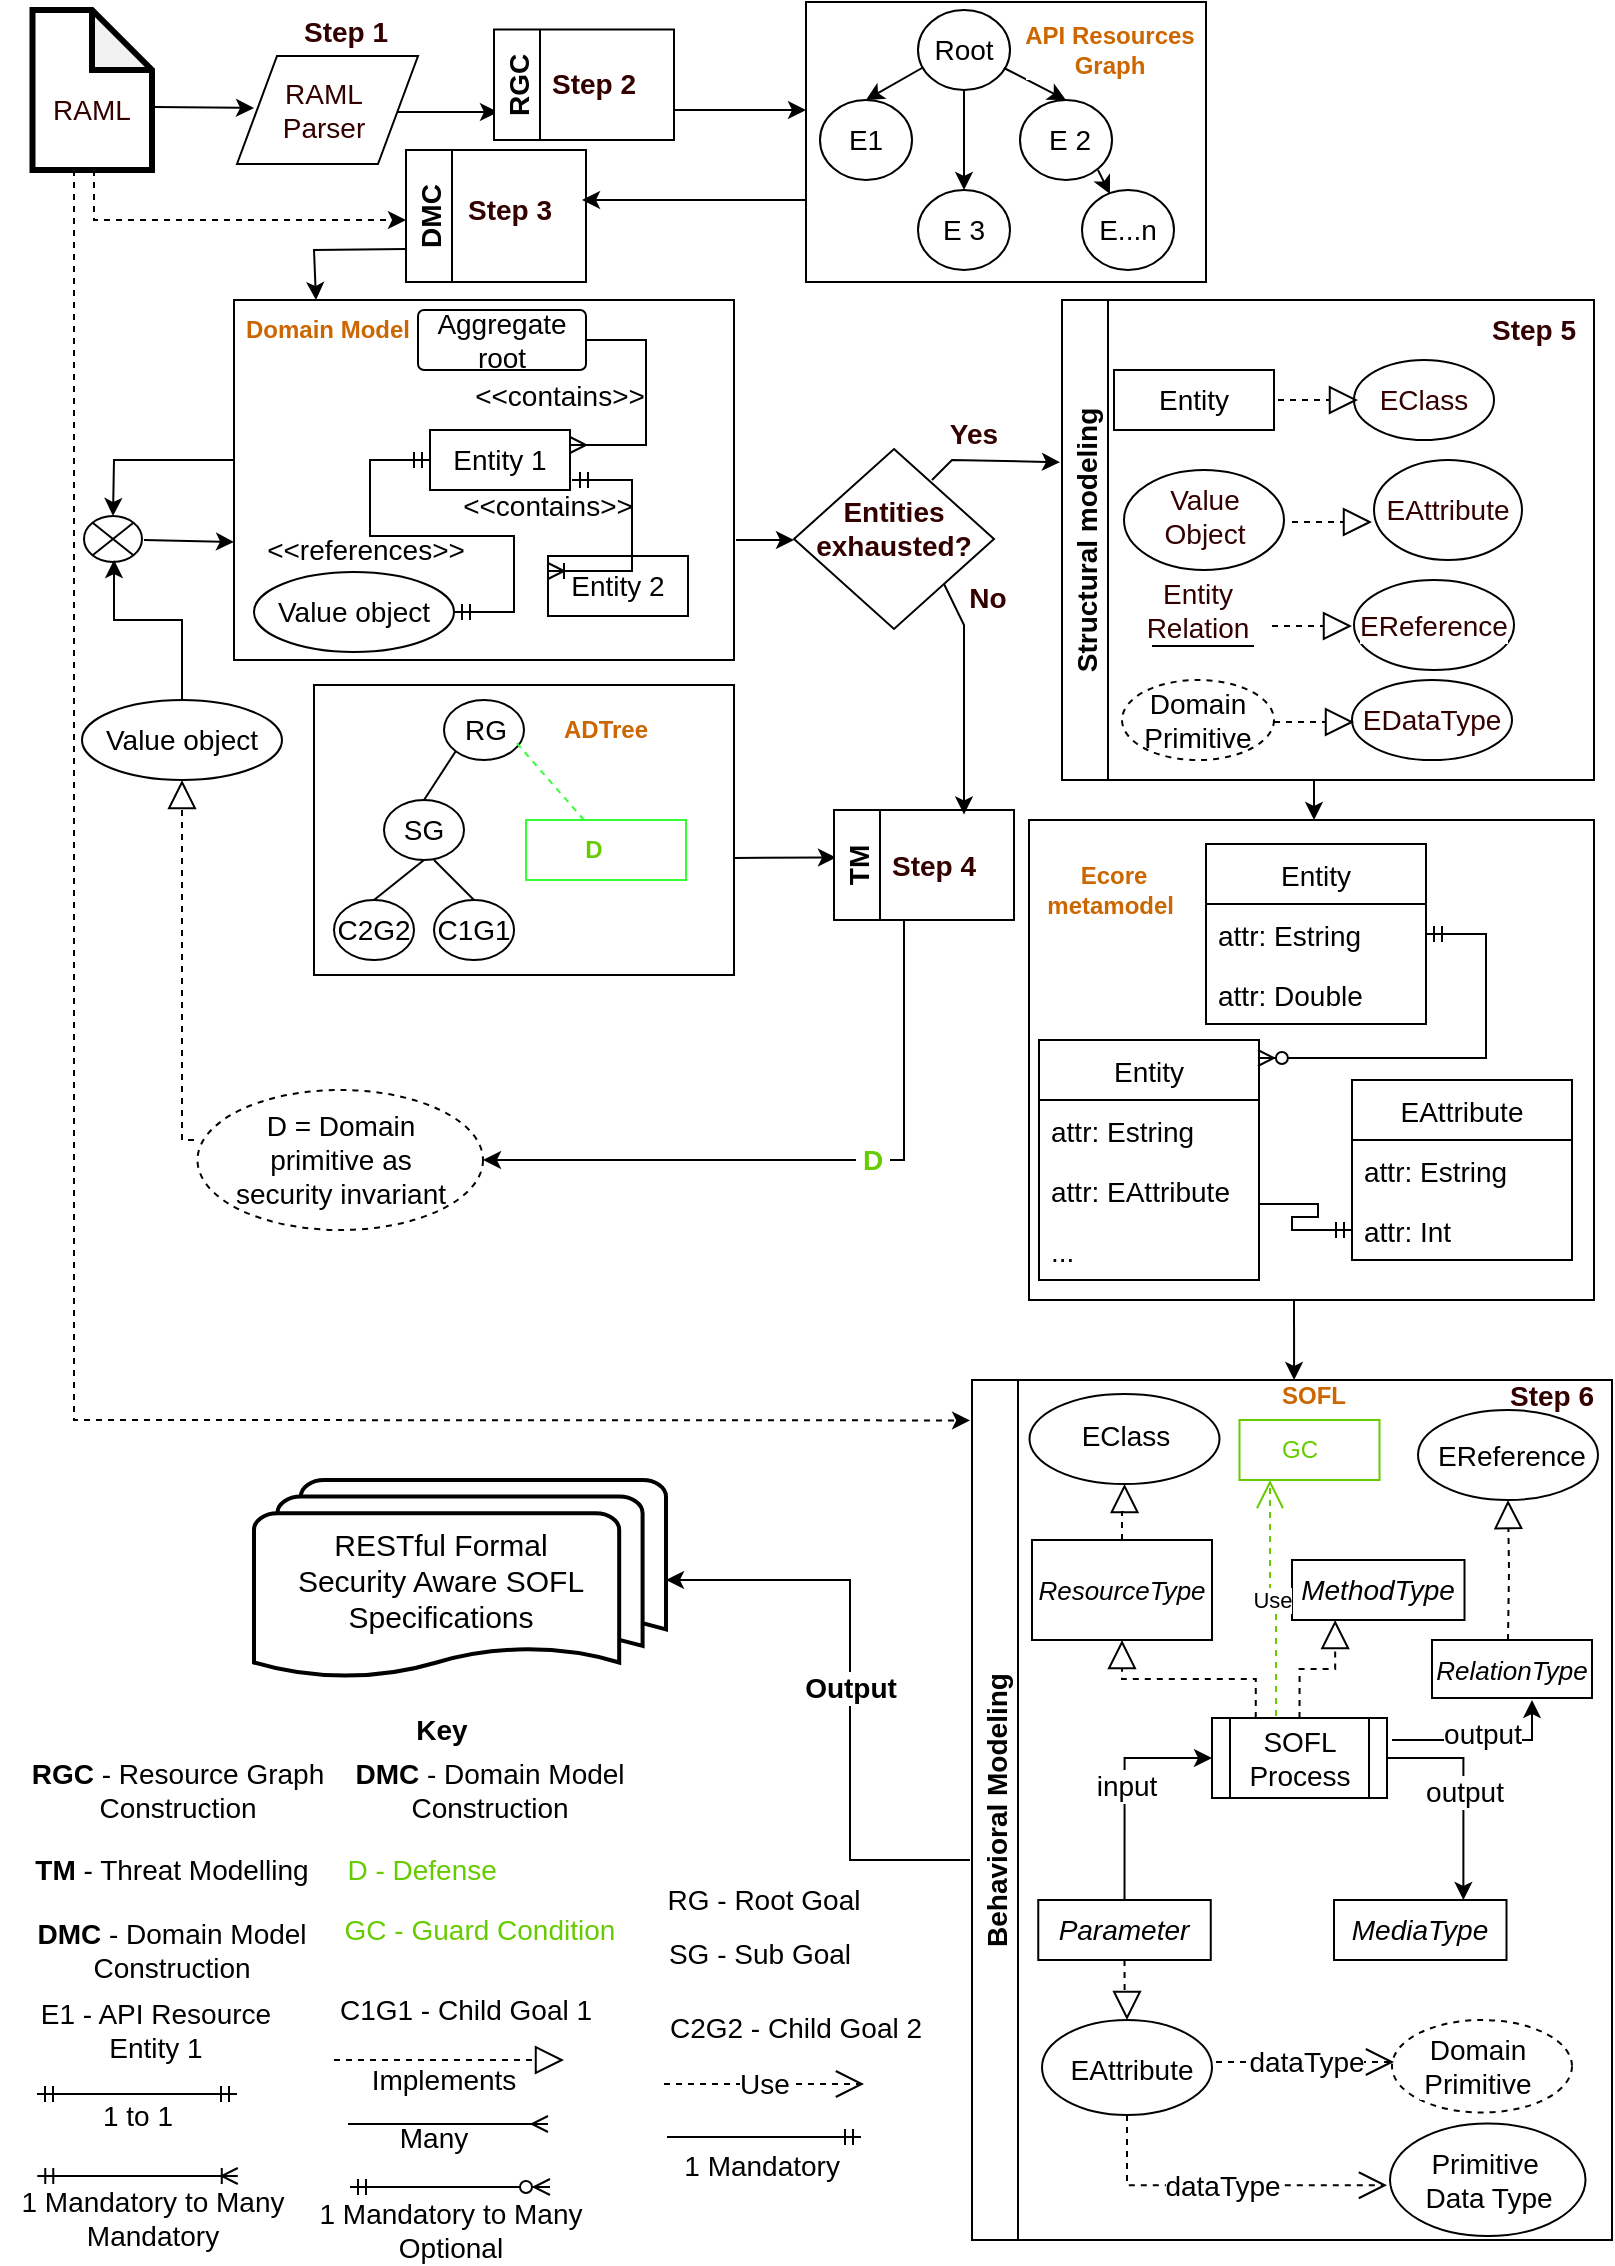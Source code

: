 <mxfile version="15.8.7" type="device"><diagram name="Page-3" id="15rcQ--TNEFx4944QqeO"><mxGraphModel dx="946" dy="680" grid="1" gridSize="10" guides="1" tooltips="1" connect="1" arrows="1" fold="1" page="1" pageScale="1" pageWidth="413" pageHeight="583" math="0" shadow="0"><root><mxCell id="LGjT7sk2O4UjYlNqg3b7-0"/><mxCell id="LGjT7sk2O4UjYlNqg3b7-1" parent="LGjT7sk2O4UjYlNqg3b7-0"/><mxCell id="R_OeMxkTpsI81vRcRNlS-18" value="" style="rounded=0;whiteSpace=wrap;html=1;fontSize=14;" parent="LGjT7sk2O4UjYlNqg3b7-1" vertex="1"><mxGeometry x="120" y="160" width="250" height="180" as="geometry"/></mxCell><mxCell id="LGjT7sk2O4UjYlNqg3b7-2" value="" style="rounded=0;whiteSpace=wrap;html=1;fontSize=14;" parent="LGjT7sk2O4UjYlNqg3b7-1" vertex="1"><mxGeometry x="406" y="11" width="200" height="140" as="geometry"/></mxCell><mxCell id="LGjT7sk2O4UjYlNqg3b7-3" value="" style="shape=note;whiteSpace=wrap;html=1;backgroundOutline=1;darkOpacity=0.05;fontColor=#CC6600;strokeWidth=3;fillColor=none;" parent="LGjT7sk2O4UjYlNqg3b7-1" vertex="1"><mxGeometry x="19.25" y="15" width="59.75" height="80" as="geometry"/></mxCell><mxCell id="LGjT7sk2O4UjYlNqg3b7-4" value="RAML" style="text;html=1;strokeColor=none;fillColor=none;align=center;verticalAlign=middle;whiteSpace=wrap;rounded=0;fontColor=#330000;fontSize=14;" parent="LGjT7sk2O4UjYlNqg3b7-1" vertex="1"><mxGeometry x="19" y="50" width="60" height="30" as="geometry"/></mxCell><mxCell id="LGjT7sk2O4UjYlNqg3b7-25" value="" style="endArrow=classic;html=1;rounded=0;labelBackgroundColor=default;fontColor=default;strokeColor=default;entryX=1;entryY=0.5;entryDx=0;entryDy=0;" parent="LGjT7sk2O4UjYlNqg3b7-1" target="LGjT7sk2O4UjYlNqg3b7-106" edge="1"><mxGeometry relative="1" as="geometry"><mxPoint x="455" y="470" as="sourcePoint"/><mxPoint x="206" y="570" as="targetPoint"/><Array as="points"><mxPoint x="455" y="590"/><mxPoint x="330" y="590"/></Array></mxGeometry></mxCell><mxCell id="LGjT7sk2O4UjYlNqg3b7-26" value="&amp;nbsp;D&amp;nbsp;" style="edgeLabel;resizable=0;html=1;align=center;verticalAlign=middle;fontColor=#66CC00;strokeColor=default;fillColor=default;labelBackgroundColor=default;fontSize=14;fontStyle=1" parent="LGjT7sk2O4UjYlNqg3b7-25" connectable="0" vertex="1"><mxGeometry relative="1" as="geometry"><mxPoint x="29" as="offset"/></mxGeometry></mxCell><mxCell id="LGjT7sk2O4UjYlNqg3b7-27" value="Domain Model" style="text;html=1;strokeColor=none;fillColor=none;align=center;verticalAlign=middle;whiteSpace=wrap;rounded=0;labelBackgroundColor=default;fontColor=#CC6600;fontStyle=1" parent="LGjT7sk2O4UjYlNqg3b7-1" vertex="1"><mxGeometry x="101.75" y="160" width="130" height="30" as="geometry"/></mxCell><mxCell id="LGjT7sk2O4UjYlNqg3b7-29" value="" style="ellipse;whiteSpace=wrap;html=1;labelBackgroundColor=default;fontColor=#CC6600;strokeColor=default;fillColor=default;" parent="LGjT7sk2O4UjYlNqg3b7-1" vertex="1"><mxGeometry x="680" y="190" width="70" height="40" as="geometry"/></mxCell><mxCell id="LGjT7sk2O4UjYlNqg3b7-30" value="" style="ellipse;whiteSpace=wrap;html=1;labelBackgroundColor=default;fontColor=#CC6600;strokeColor=default;fillColor=default;" parent="LGjT7sk2O4UjYlNqg3b7-1" vertex="1"><mxGeometry x="565" y="245" width="80" height="50" as="geometry"/></mxCell><mxCell id="LGjT7sk2O4UjYlNqg3b7-31" value="EClass" style="text;html=1;strokeColor=none;fillColor=none;align=center;verticalAlign=middle;whiteSpace=wrap;rounded=0;labelBackgroundColor=default;fontColor=#330000;arcSize=50;fontSize=14;" parent="LGjT7sk2O4UjYlNqg3b7-1" vertex="1"><mxGeometry x="685" y="195" width="60" height="30" as="geometry"/></mxCell><mxCell id="LGjT7sk2O4UjYlNqg3b7-32" value="Value Object" style="text;html=1;strokeColor=none;fillColor=none;align=center;verticalAlign=middle;whiteSpace=wrap;rounded=0;labelBackgroundColor=default;fontColor=#330000;arcSize=50;fontSize=14;" parent="LGjT7sk2O4UjYlNqg3b7-1" vertex="1"><mxGeometry x="577.5" y="255" width="55" height="25" as="geometry"/></mxCell><mxCell id="LGjT7sk2O4UjYlNqg3b7-35" value="" style="ellipse;whiteSpace=wrap;html=1;rounded=0;labelBackgroundColor=default;fontColor=#330000;strokeColor=default;fillColor=default;" parent="LGjT7sk2O4UjYlNqg3b7-1" vertex="1"><mxGeometry x="679" y="350" width="80" height="40" as="geometry"/></mxCell><mxCell id="LGjT7sk2O4UjYlNqg3b7-36" value="EDataType" style="text;html=1;strokeColor=none;fillColor=none;align=center;verticalAlign=middle;whiteSpace=wrap;rounded=0;labelBackgroundColor=default;fontColor=#330000;arcSize=50;fontSize=14;" parent="LGjT7sk2O4UjYlNqg3b7-1" vertex="1"><mxGeometry x="689" y="355" width="60" height="30" as="geometry"/></mxCell><mxCell id="LGjT7sk2O4UjYlNqg3b7-38" value="Behavioral Modeling" style="swimlane;horizontal=0;rounded=0;labelBackgroundColor=default;fontColor=default;strokeColor=default;fillColor=default;fontSize=14;" parent="LGjT7sk2O4UjYlNqg3b7-1" vertex="1"><mxGeometry x="489" y="700" width="320" height="430" as="geometry"/></mxCell><mxCell id="LGjT7sk2O4UjYlNqg3b7-39" value="" style="ellipse;whiteSpace=wrap;html=1;rounded=0;labelBackgroundColor=default;fontColor=default;strokeColor=default;fillColor=default;" parent="LGjT7sk2O4UjYlNqg3b7-38" vertex="1"><mxGeometry x="28.75" y="7" width="95" height="45" as="geometry"/></mxCell><mxCell id="LGjT7sk2O4UjYlNqg3b7-40" value="" style="shape=process;whiteSpace=wrap;html=1;backgroundOutline=1;rounded=0;labelBackgroundColor=default;fontColor=default;strokeColor=default;fillColor=default;" parent="LGjT7sk2O4UjYlNqg3b7-38" vertex="1"><mxGeometry x="120" y="169" width="87.5" height="40" as="geometry"/></mxCell><mxCell id="LGjT7sk2O4UjYlNqg3b7-41" value="SOFL Process" style="text;html=1;strokeColor=none;fillColor=none;align=center;verticalAlign=middle;whiteSpace=wrap;rounded=0;labelBackgroundColor=default;fontColor=default;fontSize=14;" parent="LGjT7sk2O4UjYlNqg3b7-38" vertex="1"><mxGeometry x="133.75" y="174" width="60" height="30" as="geometry"/></mxCell><mxCell id="LGjT7sk2O4UjYlNqg3b7-42" value="EClass" style="text;html=1;strokeColor=none;fillColor=none;align=center;verticalAlign=middle;whiteSpace=wrap;rounded=0;labelBackgroundColor=default;fontColor=default;fontSize=14;" parent="LGjT7sk2O4UjYlNqg3b7-38" vertex="1"><mxGeometry x="47" y="12.5" width="60" height="30" as="geometry"/></mxCell><mxCell id="LGjT7sk2O4UjYlNqg3b7-43" value="" style="ellipse;whiteSpace=wrap;html=1;rounded=0;labelBackgroundColor=default;fontColor=default;strokeColor=default;fillColor=default;" parent="LGjT7sk2O4UjYlNqg3b7-38" vertex="1"><mxGeometry x="223" y="15" width="90" height="45" as="geometry"/></mxCell><mxCell id="LGjT7sk2O4UjYlNqg3b7-44" value="EReference" style="text;html=1;strokeColor=none;fillColor=none;align=center;verticalAlign=middle;whiteSpace=wrap;rounded=0;labelBackgroundColor=default;fontColor=default;fontSize=14;" parent="LGjT7sk2O4UjYlNqg3b7-38" vertex="1"><mxGeometry x="240" y="22.5" width="60" height="30" as="geometry"/></mxCell><mxCell id="LGjT7sk2O4UjYlNqg3b7-45" value="ResourceType" style="whiteSpace=wrap;html=1;align=center;fontStyle=2;fontSize=13;" parent="LGjT7sk2O4UjYlNqg3b7-38" vertex="1"><mxGeometry x="30" y="80" width="90" height="50" as="geometry"/></mxCell><mxCell id="LGjT7sk2O4UjYlNqg3b7-46" value="Parameter" style="whiteSpace=wrap;html=1;align=center;fontStyle=2;fontSize=14;" parent="LGjT7sk2O4UjYlNqg3b7-38" vertex="1"><mxGeometry x="33.13" y="260" width="86.25" height="30" as="geometry"/></mxCell><mxCell id="LGjT7sk2O4UjYlNqg3b7-47" value="" style="ellipse;whiteSpace=wrap;html=1;rounded=0;labelBackgroundColor=default;fontColor=default;strokeColor=default;fillColor=default;dashed=1;" parent="LGjT7sk2O4UjYlNqg3b7-38" vertex="1"><mxGeometry x="210" y="320" width="90" height="46.25" as="geometry"/></mxCell><mxCell id="LGjT7sk2O4UjYlNqg3b7-48" value="MediaType" style="whiteSpace=wrap;html=1;align=center;fontStyle=2;fontSize=14;" parent="LGjT7sk2O4UjYlNqg3b7-38" vertex="1"><mxGeometry x="181" y="260" width="86.25" height="30" as="geometry"/></mxCell><mxCell id="LGjT7sk2O4UjYlNqg3b7-49" value="" style="ellipse;whiteSpace=wrap;html=1;rounded=0;labelBackgroundColor=default;fontColor=default;strokeColor=default;fillColor=default;" parent="LGjT7sk2O4UjYlNqg3b7-38" vertex="1"><mxGeometry x="35" y="320" width="85" height="47.5" as="geometry"/></mxCell><mxCell id="LGjT7sk2O4UjYlNqg3b7-50" value="EAttribute" style="text;html=1;strokeColor=none;fillColor=none;align=center;verticalAlign=middle;whiteSpace=wrap;rounded=0;labelBackgroundColor=default;fontColor=default;fontSize=14;" parent="LGjT7sk2O4UjYlNqg3b7-38" vertex="1"><mxGeometry x="50" y="330" width="60" height="30" as="geometry"/></mxCell><mxCell id="LGjT7sk2O4UjYlNqg3b7-51" value="MethodType" style="whiteSpace=wrap;html=1;align=center;fontStyle=2;fontSize=14;" parent="LGjT7sk2O4UjYlNqg3b7-38" vertex="1"><mxGeometry x="160" y="90" width="86.25" height="30" as="geometry"/></mxCell><mxCell id="LGjT7sk2O4UjYlNqg3b7-52" value="" style="endArrow=classic;html=1;rounded=0;edgeStyle=orthogonalEdgeStyle;exitX=0.5;exitY=0;exitDx=0;exitDy=0;entryX=0;entryY=0.5;entryDx=0;entryDy=0;" parent="LGjT7sk2O4UjYlNqg3b7-38" source="LGjT7sk2O4UjYlNqg3b7-46" target="LGjT7sk2O4UjYlNqg3b7-40" edge="1"><mxGeometry relative="1" as="geometry"><mxPoint x="19.38" y="189.5" as="sourcePoint"/><mxPoint x="110" y="200" as="targetPoint"/></mxGeometry></mxCell><mxCell id="LGjT7sk2O4UjYlNqg3b7-53" value="input" style="edgeLabel;resizable=0;html=1;align=center;verticalAlign=middle;fontSize=14;" parent="LGjT7sk2O4UjYlNqg3b7-52" connectable="0" vertex="1"><mxGeometry relative="1" as="geometry"/></mxCell><mxCell id="LGjT7sk2O4UjYlNqg3b7-54" value="" style="endArrow=classic;html=1;rounded=0;edgeStyle=orthogonalEdgeStyle;entryX=0.75;entryY=0;entryDx=0;entryDy=0;exitX=1;exitY=0.5;exitDx=0;exitDy=0;" parent="LGjT7sk2O4UjYlNqg3b7-38" source="LGjT7sk2O4UjYlNqg3b7-40" target="LGjT7sk2O4UjYlNqg3b7-48" edge="1"><mxGeometry relative="1" as="geometry"><mxPoint x="191.25" y="220" as="sourcePoint"/><mxPoint x="291.25" y="220" as="targetPoint"/><Array as="points"><mxPoint x="245" y="189"/></Array></mxGeometry></mxCell><mxCell id="LGjT7sk2O4UjYlNqg3b7-55" value="output" style="edgeLabel;resizable=0;html=1;align=center;verticalAlign=middle;fontSize=14;" parent="LGjT7sk2O4UjYlNqg3b7-54" connectable="0" vertex="1"><mxGeometry relative="1" as="geometry"/></mxCell><mxCell id="LGjT7sk2O4UjYlNqg3b7-56" value="Domain Primitive" style="text;html=1;strokeColor=none;fillColor=none;align=center;verticalAlign=middle;whiteSpace=wrap;rounded=0;labelBackgroundColor=default;fontColor=default;fontSize=14;" parent="LGjT7sk2O4UjYlNqg3b7-38" vertex="1"><mxGeometry x="223" y="328.13" width="60" height="30" as="geometry"/></mxCell><mxCell id="LGjT7sk2O4UjYlNqg3b7-57" value="RelationType" style="whiteSpace=wrap;html=1;align=center;fontStyle=2;fontSize=13;" parent="LGjT7sk2O4UjYlNqg3b7-38" vertex="1"><mxGeometry x="230" y="130" width="80" height="29" as="geometry"/></mxCell><mxCell id="LGjT7sk2O4UjYlNqg3b7-58" value="" style="endArrow=classic;html=1;rounded=0;edgeStyle=orthogonalEdgeStyle;" parent="LGjT7sk2O4UjYlNqg3b7-38" edge="1"><mxGeometry relative="1" as="geometry"><mxPoint x="210" y="180" as="sourcePoint"/><mxPoint x="280" y="160" as="targetPoint"/><Array as="points"><mxPoint x="280" y="180"/></Array></mxGeometry></mxCell><mxCell id="LGjT7sk2O4UjYlNqg3b7-59" value="output" style="edgeLabel;resizable=0;html=1;align=center;verticalAlign=middle;fontSize=14;" parent="LGjT7sk2O4UjYlNqg3b7-58" connectable="0" vertex="1"><mxGeometry relative="1" as="geometry"><mxPoint y="-3" as="offset"/></mxGeometry></mxCell><mxCell id="LGjT7sk2O4UjYlNqg3b7-60" value="" style="rounded=0;whiteSpace=wrap;html=1;strokeColor=#66CC00;" parent="LGjT7sk2O4UjYlNqg3b7-38" vertex="1"><mxGeometry x="133.75" y="20" width="70" height="30" as="geometry"/></mxCell><mxCell id="LGjT7sk2O4UjYlNqg3b7-61" value="GC" style="text;html=1;strokeColor=none;fillColor=none;align=center;verticalAlign=middle;whiteSpace=wrap;rounded=0;fontColor=#66CC00;" parent="LGjT7sk2O4UjYlNqg3b7-38" vertex="1"><mxGeometry x="133.75" y="20" width="60" height="30" as="geometry"/></mxCell><mxCell id="LGjT7sk2O4UjYlNqg3b7-62" value="" style="ellipse;whiteSpace=wrap;html=1;rounded=0;labelBackgroundColor=default;fontColor=default;strokeColor=default;fillColor=default;" parent="LGjT7sk2O4UjYlNqg3b7-38" vertex="1"><mxGeometry x="209" y="371.75" width="97.75" height="56.25" as="geometry"/></mxCell><mxCell id="LGjT7sk2O4UjYlNqg3b7-63" value="Primitive&amp;nbsp;&lt;br style=&quot;font-size: 14px;&quot;&gt;Data Type" style="text;html=1;strokeColor=none;fillColor=none;align=center;verticalAlign=middle;whiteSpace=wrap;rounded=0;labelBackgroundColor=default;fontColor=default;fontSize=14;" parent="LGjT7sk2O4UjYlNqg3b7-38" vertex="1"><mxGeometry x="223" y="380.81" width="71.25" height="38.13" as="geometry"/></mxCell><mxCell id="LGjT7sk2O4UjYlNqg3b7-64" value="&lt;font style=&quot;font-size: 14px&quot;&gt;dataType&lt;/font&gt;" style="endArrow=open;endSize=12;dashed=1;html=1;rounded=0;edgeStyle=orthogonalEdgeStyle;exitX=0.5;exitY=1;exitDx=0;exitDy=0;" parent="LGjT7sk2O4UjYlNqg3b7-38" source="LGjT7sk2O4UjYlNqg3b7-49" edge="1"><mxGeometry width="160" relative="1" as="geometry"><mxPoint x="47.5" y="402.63" as="sourcePoint"/><mxPoint x="207.5" y="402.63" as="targetPoint"/><Array as="points"><mxPoint x="78" y="403"/></Array></mxGeometry></mxCell><mxCell id="LGjT7sk2O4UjYlNqg3b7-65" value="" style="endArrow=block;dashed=1;endFill=0;endSize=12;html=1;rounded=0;edgeStyle=orthogonalEdgeStyle;exitX=0.5;exitY=1;exitDx=0;exitDy=0;entryX=0.5;entryY=0;entryDx=0;entryDy=0;" parent="LGjT7sk2O4UjYlNqg3b7-38" source="LGjT7sk2O4UjYlNqg3b7-46" target="LGjT7sk2O4UjYlNqg3b7-49" edge="1"><mxGeometry width="160" relative="1" as="geometry"><mxPoint x="20" y="309" as="sourcePoint"/><mxPoint x="75" y="309" as="targetPoint"/></mxGeometry></mxCell><mxCell id="LGjT7sk2O4UjYlNqg3b7-66" value="" style="endArrow=block;dashed=1;endFill=0;endSize=12;html=1;rounded=0;edgeStyle=orthogonalEdgeStyle;entryX=0.5;entryY=1;entryDx=0;entryDy=0;exitX=0.5;exitY=0;exitDx=0;exitDy=0;" parent="LGjT7sk2O4UjYlNqg3b7-38" source="LGjT7sk2O4UjYlNqg3b7-45" target="LGjT7sk2O4UjYlNqg3b7-39" edge="1"><mxGeometry width="160" relative="1" as="geometry"><mxPoint x="50" y="74" as="sourcePoint"/><mxPoint x="91" y="74" as="targetPoint"/></mxGeometry></mxCell><mxCell id="LGjT7sk2O4UjYlNqg3b7-67" value="" style="endArrow=block;dashed=1;endFill=0;endSize=12;html=1;rounded=0;edgeStyle=orthogonalEdgeStyle;entryX=0.5;entryY=1;entryDx=0;entryDy=0;" parent="LGjT7sk2O4UjYlNqg3b7-38" target="LGjT7sk2O4UjYlNqg3b7-43" edge="1"><mxGeometry width="160" relative="1" as="geometry"><mxPoint x="268" y="130" as="sourcePoint"/><mxPoint x="272" y="67" as="targetPoint"/></mxGeometry></mxCell><mxCell id="LGjT7sk2O4UjYlNqg3b7-68" value="" style="endArrow=block;dashed=1;endFill=0;endSize=12;html=1;rounded=0;strokeColor=#000000;edgeStyle=orthogonalEdgeStyle;entryX=0.25;entryY=1;entryDx=0;entryDy=0;exitX=0.5;exitY=0;exitDx=0;exitDy=0;" parent="LGjT7sk2O4UjYlNqg3b7-38" source="LGjT7sk2O4UjYlNqg3b7-40" target="LGjT7sk2O4UjYlNqg3b7-51" edge="1"><mxGeometry width="160" relative="1" as="geometry"><mxPoint x="150" y="144" as="sourcePoint"/><mxPoint x="230" y="144" as="targetPoint"/></mxGeometry></mxCell><mxCell id="LGjT7sk2O4UjYlNqg3b7-69" value="Use" style="endArrow=open;endSize=12;dashed=1;html=1;rounded=0;strokeColor=#66CC00;edgeStyle=orthogonalEdgeStyle;exitX=0.366;exitY=-0.025;exitDx=0;exitDy=0;exitPerimeter=0;" parent="LGjT7sk2O4UjYlNqg3b7-38" source="LGjT7sk2O4UjYlNqg3b7-40" edge="1"><mxGeometry width="160" relative="1" as="geometry"><mxPoint x="93.75" y="70" as="sourcePoint"/><mxPoint x="149" y="50" as="targetPoint"/><Array as="points"><mxPoint x="152" y="110"/><mxPoint x="149" y="110"/></Array></mxGeometry></mxCell><mxCell id="LGjT7sk2O4UjYlNqg3b7-70" value="" style="endArrow=block;dashed=1;endFill=0;endSize=12;html=1;rounded=0;strokeColor=#000000;edgeStyle=orthogonalEdgeStyle;entryX=0.5;entryY=1;entryDx=0;entryDy=0;exitX=0.25;exitY=0;exitDx=0;exitDy=0;" parent="LGjT7sk2O4UjYlNqg3b7-38" source="LGjT7sk2O4UjYlNqg3b7-40" target="LGjT7sk2O4UjYlNqg3b7-45" edge="1"><mxGeometry width="160" relative="1" as="geometry"><mxPoint x="3" y="149" as="sourcePoint"/><mxPoint x="83" y="149" as="targetPoint"/></mxGeometry></mxCell><mxCell id="LGjT7sk2O4UjYlNqg3b7-71" value="SOFL" style="text;html=1;strokeColor=none;fillColor=none;align=center;verticalAlign=middle;whiteSpace=wrap;rounded=0;labelBackgroundColor=default;fontColor=#CC6600;fontStyle=1" parent="LGjT7sk2O4UjYlNqg3b7-38" vertex="1"><mxGeometry x="96.25" y="-7.5" width="150" height="30" as="geometry"/></mxCell><mxCell id="R_OeMxkTpsI81vRcRNlS-47" value="Step 6" style="text;html=1;strokeColor=none;fillColor=none;align=center;verticalAlign=middle;whiteSpace=wrap;rounded=0;fontColor=#330000;fontSize=14;fontStyle=1" parent="LGjT7sk2O4UjYlNqg3b7-38" vertex="1"><mxGeometry x="260" y="-7.5" width="60" height="30" as="geometry"/></mxCell><mxCell id="LGjT7sk2O4UjYlNqg3b7-72" value="Structural modeling" style="swimlane;horizontal=0;rounded=0;labelBackgroundColor=default;fontColor=default;strokeColor=default;fillColor=default;fontSize=14;" parent="LGjT7sk2O4UjYlNqg3b7-1" vertex="1"><mxGeometry x="534" y="160" width="266" height="240" as="geometry"/></mxCell><mxCell id="LGjT7sk2O4UjYlNqg3b7-73" value="Entity" style="whiteSpace=wrap;html=1;align=center;fontSize=14;" parent="LGjT7sk2O4UjYlNqg3b7-72" vertex="1"><mxGeometry x="26" y="35" width="80" height="30" as="geometry"/></mxCell><mxCell id="LGjT7sk2O4UjYlNqg3b7-74" value="Domain Primitive" style="ellipse;whiteSpace=wrap;html=1;align=center;dashed=1;fontSize=14;" parent="LGjT7sk2O4UjYlNqg3b7-72" vertex="1"><mxGeometry x="30" y="190" width="76" height="40" as="geometry"/></mxCell><mxCell id="LGjT7sk2O4UjYlNqg3b7-75" value="Entity&lt;br style=&quot;font-size: 14px;&quot;&gt;Relation" style="text;html=1;strokeColor=none;fillColor=none;align=center;verticalAlign=middle;whiteSpace=wrap;rounded=0;labelBackgroundColor=default;fontColor=#330000;arcSize=50;fontSize=14;" parent="LGjT7sk2O4UjYlNqg3b7-72" vertex="1"><mxGeometry x="38" y="140" width="60" height="30" as="geometry"/></mxCell><mxCell id="LGjT7sk2O4UjYlNqg3b7-76" value="" style="ellipse;whiteSpace=wrap;html=1;labelBackgroundColor=default;fontColor=#CC6600;strokeColor=default;fillColor=default;" parent="LGjT7sk2O4UjYlNqg3b7-72" vertex="1"><mxGeometry x="146" y="140" width="80" height="45" as="geometry"/></mxCell><mxCell id="LGjT7sk2O4UjYlNqg3b7-77" value="EReference" style="text;html=1;strokeColor=none;fillColor=none;align=center;verticalAlign=middle;whiteSpace=wrap;rounded=0;labelBackgroundColor=default;fontColor=#330000;arcSize=50;fontSize=14;" parent="LGjT7sk2O4UjYlNqg3b7-72" vertex="1"><mxGeometry x="156" y="147.5" width="60" height="30" as="geometry"/></mxCell><mxCell id="LGjT7sk2O4UjYlNqg3b7-78" value="" style="ellipse;whiteSpace=wrap;html=1;labelBackgroundColor=default;fontColor=#CC6600;strokeColor=default;fillColor=default;" parent="LGjT7sk2O4UjYlNqg3b7-72" vertex="1"><mxGeometry x="156" y="80" width="74" height="50" as="geometry"/></mxCell><mxCell id="LGjT7sk2O4UjYlNqg3b7-79" value="EAttribute" style="text;html=1;strokeColor=none;fillColor=none;align=center;verticalAlign=middle;whiteSpace=wrap;rounded=0;labelBackgroundColor=default;fontColor=#330000;arcSize=50;fontSize=14;" parent="LGjT7sk2O4UjYlNqg3b7-72" vertex="1"><mxGeometry x="163" y="90" width="60" height="30" as="geometry"/></mxCell><mxCell id="R_OeMxkTpsI81vRcRNlS-66" value="" style="endArrow=classic;html=1;rounded=0;fontSize=14;" parent="LGjT7sk2O4UjYlNqg3b7-72" edge="1"><mxGeometry width="50" height="50" relative="1" as="geometry"><mxPoint x="126" y="240" as="sourcePoint"/><mxPoint x="126" y="260" as="targetPoint"/></mxGeometry></mxCell><mxCell id="R_OeMxkTpsI81vRcRNlS-41" value="Step 5" style="text;html=1;strokeColor=none;fillColor=none;align=center;verticalAlign=middle;whiteSpace=wrap;rounded=0;fontColor=#330000;fontSize=14;fontStyle=1" parent="LGjT7sk2O4UjYlNqg3b7-72" vertex="1"><mxGeometry x="206" width="60" height="30" as="geometry"/></mxCell><mxCell id="LGjT7sk2O4UjYlNqg3b7-83" value="" style="strokeWidth=2;html=1;shape=mxgraph.flowchart.multi-document;whiteSpace=wrap;rounded=0;labelBackgroundColor=default;fontColor=default;fillColor=default;strokeColor=default;" parent="LGjT7sk2O4UjYlNqg3b7-1" vertex="1"><mxGeometry x="130" y="750" width="206" height="100" as="geometry"/></mxCell><mxCell id="LGjT7sk2O4UjYlNqg3b7-84" value="" style="endArrow=classic;html=1;rounded=0;edgeStyle=orthogonalEdgeStyle;entryX=1;entryY=0.5;entryDx=0;entryDy=0;entryPerimeter=0;" parent="LGjT7sk2O4UjYlNqg3b7-1" target="LGjT7sk2O4UjYlNqg3b7-83" edge="1"><mxGeometry relative="1" as="geometry"><mxPoint x="488" y="940" as="sourcePoint"/><mxPoint x="476" y="670" as="targetPoint"/><Array as="points"><mxPoint x="428" y="940"/><mxPoint x="428" y="800"/></Array></mxGeometry></mxCell><mxCell id="LGjT7sk2O4UjYlNqg3b7-85" value="Output" style="edgeLabel;resizable=0;html=1;align=center;verticalAlign=middle;fontStyle=1;fontSize=14;" parent="LGjT7sk2O4UjYlNqg3b7-84" connectable="0" vertex="1"><mxGeometry relative="1" as="geometry"/></mxCell><mxCell id="LGjT7sk2O4UjYlNqg3b7-86" value="RESTful Formal Security Aware SOFL Specifications" style="text;html=1;strokeColor=none;fillColor=none;align=center;verticalAlign=middle;whiteSpace=wrap;rounded=0;fontSize=15;" parent="LGjT7sk2O4UjYlNqg3b7-1" vertex="1"><mxGeometry x="146" y="785" width="155" height="30" as="geometry"/></mxCell><mxCell id="LGjT7sk2O4UjYlNqg3b7-87" value="&lt;font color=&quot;#000000&quot; style=&quot;font-size: 14px;&quot;&gt;&lt;b style=&quot;font-size: 14px;&quot;&gt;Key&lt;/b&gt;&lt;/font&gt;" style="text;html=1;strokeColor=none;fillColor=none;align=center;verticalAlign=middle;whiteSpace=wrap;rounded=0;fontColor=#66CC00;fontSize=14;" parent="LGjT7sk2O4UjYlNqg3b7-1" vertex="1"><mxGeometry x="193.5" y="860" width="60" height="30" as="geometry"/></mxCell><mxCell id="LGjT7sk2O4UjYlNqg3b7-88" value="D - Defense&amp;nbsp;" style="text;html=1;strokeColor=none;fillColor=none;align=center;verticalAlign=middle;whiteSpace=wrap;rounded=0;fontColor=#66CC00;fontSize=14;" parent="LGjT7sk2O4UjYlNqg3b7-1" vertex="1"><mxGeometry x="166" y="930" width="100" height="30" as="geometry"/></mxCell><mxCell id="LGjT7sk2O4UjYlNqg3b7-89" value="GC - Guard Condition" style="text;html=1;strokeColor=none;fillColor=none;align=center;verticalAlign=middle;whiteSpace=wrap;rounded=0;fontColor=#66CC00;fontSize=14;" parent="LGjT7sk2O4UjYlNqg3b7-1" vertex="1"><mxGeometry x="173" y="960" width="140" height="30" as="geometry"/></mxCell><mxCell id="LGjT7sk2O4UjYlNqg3b7-90" value="RG - Root Goal" style="text;html=1;strokeColor=none;fillColor=none;align=center;verticalAlign=middle;whiteSpace=wrap;rounded=0;fontColor=#000000;fontSize=14;" parent="LGjT7sk2O4UjYlNqg3b7-1" vertex="1"><mxGeometry x="315" y="945" width="140" height="30" as="geometry"/></mxCell><mxCell id="LGjT7sk2O4UjYlNqg3b7-91" value="SG - Sub Goal" style="text;html=1;strokeColor=none;fillColor=none;align=center;verticalAlign=middle;whiteSpace=wrap;rounded=0;fontColor=#000000;fontSize=14;" parent="LGjT7sk2O4UjYlNqg3b7-1" vertex="1"><mxGeometry x="313" y="972" width="140" height="30" as="geometry"/></mxCell><mxCell id="LGjT7sk2O4UjYlNqg3b7-92" value="C1G1 - Child Goal 1" style="text;html=1;strokeColor=none;fillColor=none;align=center;verticalAlign=middle;whiteSpace=wrap;rounded=0;fontColor=#000000;fontSize=14;" parent="LGjT7sk2O4UjYlNqg3b7-1" vertex="1"><mxGeometry x="166" y="1000" width="140" height="30" as="geometry"/></mxCell><mxCell id="LGjT7sk2O4UjYlNqg3b7-93" value="C2G2 - Child Goal 2" style="text;html=1;strokeColor=none;fillColor=none;align=center;verticalAlign=middle;whiteSpace=wrap;rounded=0;fontColor=#000000;fontSize=14;" parent="LGjT7sk2O4UjYlNqg3b7-1" vertex="1"><mxGeometry x="331" y="1009" width="140" height="30" as="geometry"/></mxCell><mxCell id="LGjT7sk2O4UjYlNqg3b7-94" value="Value object" style="ellipse;whiteSpace=wrap;html=1;align=center;fontColor=#000000;strokeColor=#000000;fontSize=14;" parent="LGjT7sk2O4UjYlNqg3b7-1" vertex="1"><mxGeometry x="44" y="360" width="100" height="40" as="geometry"/></mxCell><mxCell id="LGjT7sk2O4UjYlNqg3b7-95" value="&lt;font style=&quot;font-size: 14px&quot;&gt;dataType&lt;/font&gt;" style="endArrow=open;endSize=12;dashed=1;html=1;rounded=0;edgeStyle=orthogonalEdgeStyle;" parent="LGjT7sk2O4UjYlNqg3b7-1" edge="1"><mxGeometry width="160" relative="1" as="geometry"><mxPoint x="611" y="1041" as="sourcePoint"/><mxPoint x="700" y="1041" as="targetPoint"/></mxGeometry></mxCell><mxCell id="LGjT7sk2O4UjYlNqg3b7-96" value="" style="endArrow=block;dashed=1;endFill=0;endSize=12;html=1;rounded=0;edgeStyle=orthogonalEdgeStyle;" parent="LGjT7sk2O4UjYlNqg3b7-1" edge="1"><mxGeometry width="160" relative="1" as="geometry"><mxPoint x="170" y="1040" as="sourcePoint"/><mxPoint x="285" y="1040" as="targetPoint"/><Array as="points"><mxPoint x="260" y="1039.5"/><mxPoint x="260" y="1039.5"/></Array></mxGeometry></mxCell><mxCell id="LGjT7sk2O4UjYlNqg3b7-97" value="Implements" style="text;html=1;strokeColor=none;fillColor=none;align=center;verticalAlign=middle;whiteSpace=wrap;rounded=0;fontSize=14;" parent="LGjT7sk2O4UjYlNqg3b7-1" vertex="1"><mxGeometry x="195" y="1035" width="60" height="30" as="geometry"/></mxCell><mxCell id="LGjT7sk2O4UjYlNqg3b7-98" value="&lt;font style=&quot;font-size: 14px&quot;&gt;Use&lt;/font&gt;" style="endArrow=open;endSize=12;dashed=1;html=1;rounded=0;edgeStyle=orthogonalEdgeStyle;" parent="LGjT7sk2O4UjYlNqg3b7-1" edge="1"><mxGeometry width="160" relative="1" as="geometry"><mxPoint x="335" y="1052" as="sourcePoint"/><mxPoint x="435" y="1052" as="targetPoint"/></mxGeometry></mxCell><mxCell id="LGjT7sk2O4UjYlNqg3b7-99" value="" style="endArrow=block;dashed=1;endFill=0;endSize=12;html=1;rounded=0;edgeStyle=orthogonalEdgeStyle;" parent="LGjT7sk2O4UjYlNqg3b7-1" edge="1"><mxGeometry width="160" relative="1" as="geometry"><mxPoint x="640" y="371" as="sourcePoint"/><mxPoint x="680" y="371" as="targetPoint"/></mxGeometry></mxCell><mxCell id="LGjT7sk2O4UjYlNqg3b7-100" value="" style="endArrow=block;dashed=1;endFill=0;endSize=12;html=1;rounded=0;edgeStyle=orthogonalEdgeStyle;" parent="LGjT7sk2O4UjYlNqg3b7-1" edge="1"><mxGeometry width="160" relative="1" as="geometry"><mxPoint x="639" y="323" as="sourcePoint"/><mxPoint x="679" y="323" as="targetPoint"/></mxGeometry></mxCell><mxCell id="LGjT7sk2O4UjYlNqg3b7-101" value="" style="endArrow=block;dashed=1;endFill=0;endSize=12;html=1;rounded=0;edgeStyle=orthogonalEdgeStyle;" parent="LGjT7sk2O4UjYlNqg3b7-1" edge="1"><mxGeometry width="160" relative="1" as="geometry"><mxPoint x="649" y="271" as="sourcePoint"/><mxPoint x="689" y="271" as="targetPoint"/></mxGeometry></mxCell><mxCell id="LGjT7sk2O4UjYlNqg3b7-102" value="" style="endArrow=block;dashed=1;endFill=0;endSize=12;html=1;rounded=0;edgeStyle=orthogonalEdgeStyle;" parent="LGjT7sk2O4UjYlNqg3b7-1" edge="1"><mxGeometry width="160" relative="1" as="geometry"><mxPoint x="642" y="210" as="sourcePoint"/><mxPoint x="682" y="210" as="targetPoint"/></mxGeometry></mxCell><mxCell id="LGjT7sk2O4UjYlNqg3b7-103" value="Entity 1" style="whiteSpace=wrap;html=1;align=center;fontSize=14;" parent="LGjT7sk2O4UjYlNqg3b7-1" vertex="1"><mxGeometry x="218" y="225" width="70" height="30" as="geometry"/></mxCell><mxCell id="LGjT7sk2O4UjYlNqg3b7-105" value="Aggregate root" style="rounded=1;arcSize=10;whiteSpace=wrap;html=1;align=center;fontSize=14;" parent="LGjT7sk2O4UjYlNqg3b7-1" vertex="1"><mxGeometry x="212" y="165" width="84" height="30" as="geometry"/></mxCell><mxCell id="LGjT7sk2O4UjYlNqg3b7-106" value="D = Domain &lt;br&gt;primitive as&lt;br style=&quot;font-size: 14px&quot;&gt;security invariant" style="ellipse;whiteSpace=wrap;html=1;align=center;dashed=1;fontSize=14;" parent="LGjT7sk2O4UjYlNqg3b7-1" vertex="1"><mxGeometry x="101.75" y="555" width="142.75" height="70" as="geometry"/></mxCell><mxCell id="LGjT7sk2O4UjYlNqg3b7-107" value="" style="endArrow=block;dashed=1;endFill=0;endSize=12;html=1;rounded=0;strokeColor=#000000;edgeStyle=orthogonalEdgeStyle;entryX=0.5;entryY=1;entryDx=0;entryDy=0;" parent="LGjT7sk2O4UjYlNqg3b7-1" target="LGjT7sk2O4UjYlNqg3b7-94" edge="1"><mxGeometry width="160" relative="1" as="geometry"><mxPoint x="100" y="580" as="sourcePoint"/><mxPoint x="134" y="390" as="targetPoint"/><Array as="points"><mxPoint x="94" y="510"/><mxPoint x="94" y="510"/></Array></mxGeometry></mxCell><mxCell id="LGjT7sk2O4UjYlNqg3b7-111" value="" style="endArrow=none;html=1;rounded=0;strokeColor=#000000;edgeStyle=orthogonalEdgeStyle;" parent="LGjT7sk2O4UjYlNqg3b7-1" edge="1"><mxGeometry relative="1" as="geometry"><mxPoint x="579" y="333" as="sourcePoint"/><mxPoint x="630" y="333" as="targetPoint"/></mxGeometry></mxCell><mxCell id="LGjT7sk2O4UjYlNqg3b7-112" value="" style="shape=parallelogram;perimeter=parallelogramPerimeter;whiteSpace=wrap;html=1;fixedSize=1;" parent="LGjT7sk2O4UjYlNqg3b7-1" vertex="1"><mxGeometry x="121.5" y="38" width="90.5" height="54" as="geometry"/></mxCell><mxCell id="LGjT7sk2O4UjYlNqg3b7-113" value="RAML Parser" style="text;html=1;strokeColor=none;fillColor=none;align=center;verticalAlign=middle;whiteSpace=wrap;rounded=0;fontColor=#330000;fontSize=14;" parent="LGjT7sk2O4UjYlNqg3b7-1" vertex="1"><mxGeometry x="135" y="50" width="60" height="30" as="geometry"/></mxCell><mxCell id="LGjT7sk2O4UjYlNqg3b7-115" value="" style="group" parent="LGjT7sk2O4UjYlNqg3b7-1" vertex="1" connectable="0"><mxGeometry x="413" y="15" width="190" height="130" as="geometry"/></mxCell><mxCell id="LGjT7sk2O4UjYlNqg3b7-116" value="" style="endArrow=classic;html=1;rounded=0;fontSize=14;entryX=0.304;entryY=0.05;entryDx=0;entryDy=0;entryPerimeter=0;" parent="LGjT7sk2O4UjYlNqg3b7-115" target="LGjT7sk2O4UjYlNqg3b7-121" edge="1"><mxGeometry width="50" height="50" relative="1" as="geometry"><mxPoint x="139" y="80" as="sourcePoint"/><mxPoint x="169" y="50" as="targetPoint"/></mxGeometry></mxCell><mxCell id="LGjT7sk2O4UjYlNqg3b7-117" value="" style="group" parent="LGjT7sk2O4UjYlNqg3b7-115" vertex="1" connectable="0"><mxGeometry width="190" height="130" as="geometry"/></mxCell><mxCell id="LGjT7sk2O4UjYlNqg3b7-118" value="" style="ellipse;whiteSpace=wrap;html=1;" parent="LGjT7sk2O4UjYlNqg3b7-117" vertex="1"><mxGeometry x="49" width="46" height="40" as="geometry"/></mxCell><mxCell id="LGjT7sk2O4UjYlNqg3b7-119" value="" style="ellipse;whiteSpace=wrap;html=1;" parent="LGjT7sk2O4UjYlNqg3b7-117" vertex="1"><mxGeometry y="45" width="46" height="40" as="geometry"/></mxCell><mxCell id="LGjT7sk2O4UjYlNqg3b7-120" value="" style="ellipse;whiteSpace=wrap;html=1;" parent="LGjT7sk2O4UjYlNqg3b7-117" vertex="1"><mxGeometry x="100" y="45" width="46" height="40" as="geometry"/></mxCell><mxCell id="LGjT7sk2O4UjYlNqg3b7-121" value="" style="ellipse;whiteSpace=wrap;html=1;" parent="LGjT7sk2O4UjYlNqg3b7-117" vertex="1"><mxGeometry x="131" y="90" width="46" height="40" as="geometry"/></mxCell><mxCell id="LGjT7sk2O4UjYlNqg3b7-122" value="" style="ellipse;whiteSpace=wrap;html=1;" parent="LGjT7sk2O4UjYlNqg3b7-117" vertex="1"><mxGeometry x="49" y="90" width="46" height="40" as="geometry"/></mxCell><mxCell id="LGjT7sk2O4UjYlNqg3b7-123" value="" style="endArrow=classic;html=1;rounded=0;fontSize=14;entryX=0.5;entryY=0;entryDx=0;entryDy=0;" parent="LGjT7sk2O4UjYlNqg3b7-117" target="LGjT7sk2O4UjYlNqg3b7-119" edge="1"><mxGeometry width="50" height="50" relative="1" as="geometry"><mxPoint x="51" y="29" as="sourcePoint"/><mxPoint x="101" y="-21" as="targetPoint"/></mxGeometry></mxCell><mxCell id="LGjT7sk2O4UjYlNqg3b7-124" value="" style="endArrow=classic;html=1;rounded=0;fontSize=14;entryX=0.5;entryY=0;entryDx=0;entryDy=0;" parent="LGjT7sk2O4UjYlNqg3b7-117" target="LGjT7sk2O4UjYlNqg3b7-120" edge="1"><mxGeometry width="50" height="50" relative="1" as="geometry"><mxPoint x="92" y="29" as="sourcePoint"/><mxPoint x="142" y="-21" as="targetPoint"/></mxGeometry></mxCell><mxCell id="LGjT7sk2O4UjYlNqg3b7-125" value="" style="endArrow=classic;html=1;rounded=0;fontSize=14;entryX=0.5;entryY=0;entryDx=0;entryDy=0;" parent="LGjT7sk2O4UjYlNqg3b7-117" target="LGjT7sk2O4UjYlNqg3b7-122" edge="1"><mxGeometry width="50" height="50" relative="1" as="geometry"><mxPoint x="72" y="40" as="sourcePoint"/><mxPoint x="122" y="-10" as="targetPoint"/></mxGeometry></mxCell><mxCell id="LGjT7sk2O4UjYlNqg3b7-126" value="&lt;font style=&quot;font-size: 14px&quot;&gt;Root&lt;/font&gt;" style="text;html=1;strokeColor=none;fillColor=none;align=center;verticalAlign=middle;whiteSpace=wrap;rounded=0;" parent="LGjT7sk2O4UjYlNqg3b7-117" vertex="1"><mxGeometry x="42" y="5" width="60" height="30" as="geometry"/></mxCell><mxCell id="LGjT7sk2O4UjYlNqg3b7-127" value="&lt;font style=&quot;font-size: 14px&quot;&gt;E1&lt;/font&gt;" style="text;html=1;strokeColor=none;fillColor=none;align=center;verticalAlign=middle;whiteSpace=wrap;rounded=0;" parent="LGjT7sk2O4UjYlNqg3b7-117" vertex="1"><mxGeometry x="-7" y="50" width="60" height="30" as="geometry"/></mxCell><mxCell id="LGjT7sk2O4UjYlNqg3b7-128" value="&lt;font style=&quot;font-size: 14px&quot;&gt;E 2&lt;/font&gt;" style="text;html=1;strokeColor=none;fillColor=none;align=center;verticalAlign=middle;whiteSpace=wrap;rounded=0;" parent="LGjT7sk2O4UjYlNqg3b7-117" vertex="1"><mxGeometry x="95" y="50" width="60" height="30" as="geometry"/></mxCell><mxCell id="LGjT7sk2O4UjYlNqg3b7-129" value="&lt;font style=&quot;font-size: 14px&quot;&gt;E 3&lt;/font&gt;" style="text;html=1;strokeColor=none;fillColor=none;align=center;verticalAlign=middle;whiteSpace=wrap;rounded=0;" parent="LGjT7sk2O4UjYlNqg3b7-117" vertex="1"><mxGeometry x="42" y="95" width="60" height="30" as="geometry"/></mxCell><mxCell id="LGjT7sk2O4UjYlNqg3b7-130" value="&lt;font style=&quot;font-size: 14px&quot;&gt;E...n&lt;br&gt;&lt;/font&gt;" style="text;html=1;strokeColor=none;fillColor=none;align=center;verticalAlign=middle;whiteSpace=wrap;rounded=0;" parent="LGjT7sk2O4UjYlNqg3b7-117" vertex="1"><mxGeometry x="124" y="95" width="60" height="30" as="geometry"/></mxCell><mxCell id="LGjT7sk2O4UjYlNqg3b7-114" value="API Resources&lt;br&gt;Graph" style="text;html=1;strokeColor=none;fillColor=none;align=center;verticalAlign=middle;whiteSpace=wrap;rounded=0;labelBackgroundColor=default;fontColor=#CC6600;fontStyle=1" parent="LGjT7sk2O4UjYlNqg3b7-117" vertex="1"><mxGeometry x="100" y="5" width="90" height="30" as="geometry"/></mxCell><mxCell id="LGjT7sk2O4UjYlNqg3b7-131" value="E1 - API Resource&lt;br&gt;Entity 1" style="text;html=1;strokeColor=none;fillColor=none;align=center;verticalAlign=middle;whiteSpace=wrap;rounded=0;fontColor=#000000;fontSize=14;" parent="LGjT7sk2O4UjYlNqg3b7-1" vertex="1"><mxGeometry x="6" y="1010" width="150" height="30" as="geometry"/></mxCell><mxCell id="LGjT7sk2O4UjYlNqg3b7-132" value="" style="endArrow=classic;html=1;rounded=0;fontSize=14;" parent="LGjT7sk2O4UjYlNqg3b7-1" edge="1"><mxGeometry relative="1" as="geometry"><mxPoint x="80.25" y="63.5" as="sourcePoint"/><mxPoint x="130" y="64" as="targetPoint"/></mxGeometry></mxCell><mxCell id="R_OeMxkTpsI81vRcRNlS-3" value="" style="endArrow=classic;html=1;rounded=0;fontSize=14;" parent="LGjT7sk2O4UjYlNqg3b7-1" edge="1"><mxGeometry width="50" height="50" relative="1" as="geometry"><mxPoint x="202" y="66" as="sourcePoint"/><mxPoint x="252" y="66" as="targetPoint"/></mxGeometry></mxCell><mxCell id="R_OeMxkTpsI81vRcRNlS-4" value="" style="endArrow=classic;html=1;rounded=0;fontSize=14;entryX=0;entryY=0;entryDx=0;entryDy=0;" parent="LGjT7sk2O4UjYlNqg3b7-1" target="LGjT7sk2O4UjYlNqg3b7-127" edge="1"><mxGeometry width="50" height="50" relative="1" as="geometry"><mxPoint x="340" y="65" as="sourcePoint"/><mxPoint x="376" y="65.5" as="targetPoint"/></mxGeometry></mxCell><mxCell id="R_OeMxkTpsI81vRcRNlS-5" value="Entity 2" style="whiteSpace=wrap;html=1;align=center;fontSize=14;" parent="LGjT7sk2O4UjYlNqg3b7-1" vertex="1"><mxGeometry x="277" y="288" width="70" height="30" as="geometry"/></mxCell><mxCell id="R_OeMxkTpsI81vRcRNlS-7" value="" style="edgeStyle=entityRelationEdgeStyle;fontSize=12;html=1;endArrow=ERmandOne;startArrow=ERmandOne;rounded=0;exitX=1;exitY=0.5;exitDx=0;exitDy=0;" parent="LGjT7sk2O4UjYlNqg3b7-1" source="R_OeMxkTpsI81vRcRNlS-11" edge="1"><mxGeometry width="100" height="100" relative="1" as="geometry"><mxPoint x="230" y="305.5" as="sourcePoint"/><mxPoint x="218" y="240" as="targetPoint"/></mxGeometry></mxCell><mxCell id="R_OeMxkTpsI81vRcRNlS-8" value="" style="edgeStyle=entityRelationEdgeStyle;fontSize=12;html=1;endArrow=ERoneToMany;startArrow=ERmandOne;rounded=0;entryX=0;entryY=0.25;entryDx=0;entryDy=0;" parent="LGjT7sk2O4UjYlNqg3b7-1" target="R_OeMxkTpsI81vRcRNlS-5" edge="1"><mxGeometry width="100" height="100" relative="1" as="geometry"><mxPoint x="289" y="250" as="sourcePoint"/><mxPoint x="370" y="270" as="targetPoint"/></mxGeometry></mxCell><mxCell id="R_OeMxkTpsI81vRcRNlS-11" value="Value object" style="ellipse;whiteSpace=wrap;html=1;align=center;fontSize=14;" parent="LGjT7sk2O4UjYlNqg3b7-1" vertex="1"><mxGeometry x="130" y="296" width="100" height="40" as="geometry"/></mxCell><mxCell id="R_OeMxkTpsI81vRcRNlS-12" value="" style="edgeStyle=entityRelationEdgeStyle;fontSize=12;html=1;endArrow=ERmany;rounded=0;entryX=1;entryY=0.25;entryDx=0;entryDy=0;" parent="LGjT7sk2O4UjYlNqg3b7-1" target="LGjT7sk2O4UjYlNqg3b7-103" edge="1"><mxGeometry width="100" height="100" relative="1" as="geometry"><mxPoint x="296" y="180" as="sourcePoint"/><mxPoint x="396" y="80" as="targetPoint"/></mxGeometry></mxCell><mxCell id="R_OeMxkTpsI81vRcRNlS-13" value="&amp;lt;&amp;lt;contains&amp;gt;&amp;gt;" style="text;html=1;strokeColor=none;fillColor=none;align=center;verticalAlign=middle;whiteSpace=wrap;rounded=0;fontSize=14;" parent="LGjT7sk2O4UjYlNqg3b7-1" vertex="1"><mxGeometry x="253" y="193" width="60" height="30" as="geometry"/></mxCell><mxCell id="R_OeMxkTpsI81vRcRNlS-15" value="&amp;lt;&amp;lt;references&amp;gt;&amp;gt;" style="text;html=1;strokeColor=none;fillColor=none;align=center;verticalAlign=middle;whiteSpace=wrap;rounded=0;fontSize=14;" parent="LGjT7sk2O4UjYlNqg3b7-1" vertex="1"><mxGeometry x="156" y="270" width="60" height="30" as="geometry"/></mxCell><mxCell id="R_OeMxkTpsI81vRcRNlS-17" value="&amp;lt;&amp;lt;contains&amp;gt;&amp;gt;" style="text;html=1;strokeColor=none;fillColor=none;align=center;verticalAlign=middle;whiteSpace=wrap;rounded=0;fontSize=14;" parent="LGjT7sk2O4UjYlNqg3b7-1" vertex="1"><mxGeometry x="246.5" y="248" width="60" height="30" as="geometry"/></mxCell><mxCell id="R_OeMxkTpsI81vRcRNlS-19" value="" style="verticalLabelPosition=bottom;verticalAlign=top;html=1;shape=mxgraph.flowchart.or;fontSize=14;" parent="LGjT7sk2O4UjYlNqg3b7-1" vertex="1"><mxGeometry x="45" y="268" width="29" height="23" as="geometry"/></mxCell><mxCell id="R_OeMxkTpsI81vRcRNlS-22" value="" style="endArrow=classic;html=1;rounded=0;fontSize=14;exitX=0.5;exitY=0;exitDx=0;exitDy=0;" parent="LGjT7sk2O4UjYlNqg3b7-1" source="LGjT7sk2O4UjYlNqg3b7-94" edge="1"><mxGeometry width="50" height="50" relative="1" as="geometry"><mxPoint x="60" y="360" as="sourcePoint"/><mxPoint x="60" y="290" as="targetPoint"/><Array as="points"><mxPoint x="94" y="320"/><mxPoint x="60" y="320"/></Array></mxGeometry></mxCell><mxCell id="R_OeMxkTpsI81vRcRNlS-23" value="" style="endArrow=classic;html=1;rounded=0;fontSize=14;entryX=-0.004;entryY=0.672;entryDx=0;entryDy=0;entryPerimeter=0;" parent="LGjT7sk2O4UjYlNqg3b7-1" edge="1"><mxGeometry width="50" height="50" relative="1" as="geometry"><mxPoint x="75" y="280" as="sourcePoint"/><mxPoint x="120" y="280.96" as="targetPoint"/></mxGeometry></mxCell><mxCell id="R_OeMxkTpsI81vRcRNlS-24" value="" style="endArrow=classic;html=1;rounded=0;fontSize=14;entryX=0.5;entryY=0;entryDx=0;entryDy=0;entryPerimeter=0;" parent="LGjT7sk2O4UjYlNqg3b7-1" target="R_OeMxkTpsI81vRcRNlS-19" edge="1"><mxGeometry width="50" height="50" relative="1" as="geometry"><mxPoint x="120" y="240" as="sourcePoint"/><mxPoint x="170" y="190" as="targetPoint"/><Array as="points"><mxPoint x="60" y="240"/></Array></mxGeometry></mxCell><mxCell id="R_OeMxkTpsI81vRcRNlS-27" value="" style="endArrow=classic;html=1;rounded=0;fontSize=14;entryX=0;entryY=0.5;entryDx=0;entryDy=0;dashed=1;" parent="LGjT7sk2O4UjYlNqg3b7-1" edge="1"><mxGeometry width="50" height="50" relative="1" as="geometry"><mxPoint x="50" y="95" as="sourcePoint"/><mxPoint x="206" y="120" as="targetPoint"/><Array as="points"><mxPoint x="50" y="120"/></Array></mxGeometry></mxCell><mxCell id="R_OeMxkTpsI81vRcRNlS-28" value="Step 1" style="text;html=1;strokeColor=none;fillColor=none;align=center;verticalAlign=middle;whiteSpace=wrap;rounded=0;fontColor=#330000;fontSize=14;fontStyle=1" parent="LGjT7sk2O4UjYlNqg3b7-1" vertex="1"><mxGeometry x="146" y="11" width="60" height="30" as="geometry"/></mxCell><mxCell id="R_OeMxkTpsI81vRcRNlS-31" value="" style="rounded=0;whiteSpace=wrap;html=1;fontSize=14;" parent="LGjT7sk2O4UjYlNqg3b7-1" vertex="1"><mxGeometry x="517.5" y="420" width="282.5" height="240" as="geometry"/></mxCell><mxCell id="R_OeMxkTpsI81vRcRNlS-33" value="" style="group" parent="LGjT7sk2O4UjYlNqg3b7-1" vertex="1" connectable="0"><mxGeometry x="170" y="360" width="200" height="137.5" as="geometry"/></mxCell><mxCell id="R_OeMxkTpsI81vRcRNlS-32" value="" style="rounded=0;whiteSpace=wrap;html=1;fontSize=14;" parent="R_OeMxkTpsI81vRcRNlS-33" vertex="1"><mxGeometry x="-10" y="-7.5" width="210" height="145" as="geometry"/></mxCell><mxCell id="LGjT7sk2O4UjYlNqg3b7-11" value="" style="ellipse;whiteSpace=wrap;html=1;fontColor=#330000;" parent="R_OeMxkTpsI81vRcRNlS-33" vertex="1"><mxGeometry x="55" width="40" height="30" as="geometry"/></mxCell><mxCell id="LGjT7sk2O4UjYlNqg3b7-12" value="" style="ellipse;whiteSpace=wrap;html=1;fontColor=#330000;" parent="R_OeMxkTpsI81vRcRNlS-33" vertex="1"><mxGeometry x="25" y="50" width="40" height="30" as="geometry"/></mxCell><mxCell id="LGjT7sk2O4UjYlNqg3b7-13" value="" style="ellipse;whiteSpace=wrap;html=1;fontColor=#330000;" parent="R_OeMxkTpsI81vRcRNlS-33" vertex="1"><mxGeometry y="100" width="40" height="30" as="geometry"/></mxCell><mxCell id="LGjT7sk2O4UjYlNqg3b7-14" value="" style="ellipse;whiteSpace=wrap;html=1;fontColor=#330000;" parent="R_OeMxkTpsI81vRcRNlS-33" vertex="1"><mxGeometry x="50" y="100" width="40" height="30" as="geometry"/></mxCell><mxCell id="LGjT7sk2O4UjYlNqg3b7-15" value="" style="rounded=0;whiteSpace=wrap;html=1;fontColor=#330000;strokeColor=#33FF33;fillColor=default;" parent="R_OeMxkTpsI81vRcRNlS-33" vertex="1"><mxGeometry x="96" y="60" width="80" height="30" as="geometry"/></mxCell><mxCell id="LGjT7sk2O4UjYlNqg3b7-16" value="" style="endArrow=none;html=1;rounded=0;fontColor=#330000;dashed=1;strokeColor=#33FF33;labelBackgroundColor=default;" parent="R_OeMxkTpsI81vRcRNlS-33" edge="1"><mxGeometry width="50" height="50" relative="1" as="geometry"><mxPoint x="125" y="60" as="sourcePoint"/><mxPoint x="90" y="20" as="targetPoint"/></mxGeometry></mxCell><mxCell id="LGjT7sk2O4UjYlNqg3b7-17" value="" style="endArrow=none;html=1;rounded=0;labelBackgroundColor=default;strokeColor=default;fontColor=default;exitX=0.5;exitY=0;exitDx=0;exitDy=0;entryX=0;entryY=1;entryDx=0;entryDy=0;" parent="R_OeMxkTpsI81vRcRNlS-33" source="LGjT7sk2O4UjYlNqg3b7-12" target="LGjT7sk2O4UjYlNqg3b7-11" edge="1"><mxGeometry width="50" height="50" relative="1" as="geometry"><mxPoint x="30" y="50" as="sourcePoint"/><mxPoint x="60" y="20" as="targetPoint"/></mxGeometry></mxCell><mxCell id="LGjT7sk2O4UjYlNqg3b7-18" value="" style="endArrow=none;html=1;rounded=0;labelBackgroundColor=default;strokeColor=default;fontColor=default;exitX=0.5;exitY=0;exitDx=0;exitDy=0;entryX=0.5;entryY=1;entryDx=0;entryDy=0;" parent="R_OeMxkTpsI81vRcRNlS-33" source="LGjT7sk2O4UjYlNqg3b7-13" target="LGjT7sk2O4UjYlNqg3b7-12" edge="1"><mxGeometry width="50" height="50" relative="1" as="geometry"><mxPoint x="15" y="120" as="sourcePoint"/><mxPoint x="35" y="80" as="targetPoint"/></mxGeometry></mxCell><mxCell id="LGjT7sk2O4UjYlNqg3b7-19" value="" style="endArrow=none;html=1;rounded=0;labelBackgroundColor=default;strokeColor=default;fontColor=default;exitX=0.5;exitY=0;exitDx=0;exitDy=0;" parent="R_OeMxkTpsI81vRcRNlS-33" source="LGjT7sk2O4UjYlNqg3b7-14" edge="1"><mxGeometry width="50" height="50" relative="1" as="geometry"><mxPoint x="70" y="110" as="sourcePoint"/><mxPoint x="50" y="80" as="targetPoint"/></mxGeometry></mxCell><mxCell id="LGjT7sk2O4UjYlNqg3b7-28" value="ADTree" style="text;html=1;strokeColor=none;fillColor=none;align=center;verticalAlign=middle;whiteSpace=wrap;rounded=0;labelBackgroundColor=default;fontColor=#CC6600;fontStyle=1" parent="R_OeMxkTpsI81vRcRNlS-33" vertex="1"><mxGeometry x="106" width="60" height="30" as="geometry"/></mxCell><mxCell id="LGjT7sk2O4UjYlNqg3b7-20" value="&lt;font style=&quot;font-size: 14px&quot;&gt;RG&lt;/font&gt;" style="text;html=1;strokeColor=none;fillColor=none;align=center;verticalAlign=middle;whiteSpace=wrap;rounded=0;fontColor=default;" parent="R_OeMxkTpsI81vRcRNlS-33" vertex="1"><mxGeometry x="46" width="60" height="30" as="geometry"/></mxCell><mxCell id="LGjT7sk2O4UjYlNqg3b7-23" value="&lt;font style=&quot;font-size: 14px&quot;&gt;SG&lt;/font&gt;" style="text;html=1;strokeColor=none;fillColor=none;align=center;verticalAlign=middle;whiteSpace=wrap;rounded=0;fontColor=default;" parent="R_OeMxkTpsI81vRcRNlS-33" vertex="1"><mxGeometry x="15" y="50" width="60" height="30" as="geometry"/></mxCell><mxCell id="LGjT7sk2O4UjYlNqg3b7-24" value="&lt;font style=&quot;font-size: 14px&quot;&gt;C2G2&lt;/font&gt;" style="text;html=1;strokeColor=none;fillColor=none;align=center;verticalAlign=middle;whiteSpace=wrap;rounded=0;fontColor=default;" parent="R_OeMxkTpsI81vRcRNlS-33" vertex="1"><mxGeometry x="-10" y="100" width="60" height="30" as="geometry"/></mxCell><mxCell id="LGjT7sk2O4UjYlNqg3b7-22" value="&lt;font style=&quot;font-size: 14px&quot;&gt;C1G1&lt;/font&gt;" style="text;html=1;strokeColor=none;fillColor=none;align=center;verticalAlign=middle;whiteSpace=wrap;rounded=0;fontColor=default;" parent="R_OeMxkTpsI81vRcRNlS-33" vertex="1"><mxGeometry x="40" y="100" width="60" height="30" as="geometry"/></mxCell><mxCell id="LGjT7sk2O4UjYlNqg3b7-21" value="&lt;b&gt;D&lt;/b&gt;" style="text;html=1;strokeColor=none;fillColor=none;align=center;verticalAlign=middle;whiteSpace=wrap;rounded=0;fontColor=#66CC00;" parent="R_OeMxkTpsI81vRcRNlS-33" vertex="1"><mxGeometry x="100" y="60" width="60" height="30" as="geometry"/></mxCell><mxCell id="R_OeMxkTpsI81vRcRNlS-35" value="" style="endArrow=classic;html=1;rounded=0;fontSize=14;entryX=0;entryY=0.5;entryDx=0;entryDy=0;" parent="LGjT7sk2O4UjYlNqg3b7-1" edge="1"><mxGeometry width="50" height="50" relative="1" as="geometry"><mxPoint x="370" y="439" as="sourcePoint"/><mxPoint x="421" y="438.75" as="targetPoint"/></mxGeometry></mxCell><mxCell id="R_OeMxkTpsI81vRcRNlS-36" value="" style="rhombus;whiteSpace=wrap;html=1;fontSize=14;" parent="LGjT7sk2O4UjYlNqg3b7-1" vertex="1"><mxGeometry x="400" y="234.5" width="100" height="90" as="geometry"/></mxCell><mxCell id="R_OeMxkTpsI81vRcRNlS-37" value="" style="endArrow=classic;html=1;rounded=0;fontSize=14;" parent="LGjT7sk2O4UjYlNqg3b7-1" edge="1"><mxGeometry width="50" height="50" relative="1" as="geometry"><mxPoint x="371" y="280" as="sourcePoint"/><mxPoint x="400" y="280" as="targetPoint"/></mxGeometry></mxCell><mxCell id="R_OeMxkTpsI81vRcRNlS-38" value="" style="endArrow=classic;html=1;rounded=0;fontSize=14;entryX=0;entryY=0.338;entryDx=0;entryDy=0;entryPerimeter=0;" parent="LGjT7sk2O4UjYlNqg3b7-1" edge="1"><mxGeometry width="50" height="50" relative="1" as="geometry"><mxPoint x="469" y="250" as="sourcePoint"/><mxPoint x="533" y="241.12" as="targetPoint"/><Array as="points"><mxPoint x="479" y="240"/></Array></mxGeometry></mxCell><mxCell id="R_OeMxkTpsI81vRcRNlS-39" value="" style="endArrow=classic;html=1;rounded=0;fontSize=14;entryX=0.5;entryY=0;entryDx=0;entryDy=0;exitX=1;exitY=1;exitDx=0;exitDy=0;" parent="LGjT7sk2O4UjYlNqg3b7-1" source="R_OeMxkTpsI81vRcRNlS-36" edge="1"><mxGeometry width="50" height="50" relative="1" as="geometry"><mxPoint x="465" y="295" as="sourcePoint"/><mxPoint x="485" y="417.25" as="targetPoint"/><Array as="points"><mxPoint x="485" y="322.5"/></Array></mxGeometry></mxCell><mxCell id="R_OeMxkTpsI81vRcRNlS-42" value="Entities&lt;br&gt;exhausted?" style="text;html=1;strokeColor=none;fillColor=none;align=center;verticalAlign=middle;whiteSpace=wrap;rounded=0;fontColor=#330000;fontSize=14;fontStyle=1" parent="LGjT7sk2O4UjYlNqg3b7-1" vertex="1"><mxGeometry x="420" y="258.5" width="60" height="30" as="geometry"/></mxCell><mxCell id="R_OeMxkTpsI81vRcRNlS-43" value="Entity" style="swimlane;fontStyle=0;childLayout=stackLayout;horizontal=1;startSize=30;horizontalStack=0;resizeParent=1;resizeParentMax=0;resizeLast=0;collapsible=1;marginBottom=0;fontSize=14;" parent="LGjT7sk2O4UjYlNqg3b7-1" vertex="1"><mxGeometry x="522.5" y="530" width="110" height="120" as="geometry"/></mxCell><mxCell id="R_OeMxkTpsI81vRcRNlS-44" value="attr: Estring" style="text;strokeColor=none;fillColor=none;align=left;verticalAlign=middle;spacingLeft=4;spacingRight=4;overflow=hidden;points=[[0,0.5],[1,0.5]];portConstraint=eastwest;rotatable=0;fontSize=14;" parent="R_OeMxkTpsI81vRcRNlS-43" vertex="1"><mxGeometry y="30" width="110" height="30" as="geometry"/></mxCell><mxCell id="R_OeMxkTpsI81vRcRNlS-45" value="attr: EAttribute" style="text;strokeColor=none;fillColor=none;align=left;verticalAlign=middle;spacingLeft=4;spacingRight=4;overflow=hidden;points=[[0,0.5],[1,0.5]];portConstraint=eastwest;rotatable=0;fontSize=14;" parent="R_OeMxkTpsI81vRcRNlS-43" vertex="1"><mxGeometry y="60" width="110" height="30" as="geometry"/></mxCell><mxCell id="R_OeMxkTpsI81vRcRNlS-46" value="..." style="text;strokeColor=none;fillColor=none;align=left;verticalAlign=middle;spacingLeft=4;spacingRight=4;overflow=hidden;points=[[0,0.5],[1,0.5]];portConstraint=eastwest;rotatable=0;fontSize=14;" parent="R_OeMxkTpsI81vRcRNlS-43" vertex="1"><mxGeometry y="90" width="110" height="30" as="geometry"/></mxCell><mxCell id="R_OeMxkTpsI81vRcRNlS-48" value="DMC" style="swimlane;horizontal=0;fontSize=14;" parent="LGjT7sk2O4UjYlNqg3b7-1" vertex="1"><mxGeometry x="206" y="85" width="90" height="66" as="geometry"/></mxCell><mxCell id="R_OeMxkTpsI81vRcRNlS-29" value="Step 3" style="text;html=1;strokeColor=none;fillColor=none;align=center;verticalAlign=middle;whiteSpace=wrap;rounded=0;fontColor=#330000;fontSize=14;fontStyle=1" parent="R_OeMxkTpsI81vRcRNlS-48" vertex="1"><mxGeometry x="22" y="15" width="60" height="30" as="geometry"/></mxCell><mxCell id="R_OeMxkTpsI81vRcRNlS-50" value="TM" style="swimlane;horizontal=0;fontSize=14;" parent="LGjT7sk2O4UjYlNqg3b7-1" vertex="1"><mxGeometry x="420" y="415" width="90" height="55" as="geometry"/></mxCell><mxCell id="R_OeMxkTpsI81vRcRNlS-68" value="Step 4" style="text;html=1;strokeColor=none;fillColor=none;align=center;verticalAlign=middle;whiteSpace=wrap;rounded=0;fontColor=#330000;fontSize=14;fontStyle=1" parent="R_OeMxkTpsI81vRcRNlS-50" vertex="1"><mxGeometry x="20" y="12.5" width="60" height="30" as="geometry"/></mxCell><mxCell id="R_OeMxkTpsI81vRcRNlS-51" value="RGC" style="swimlane;horizontal=0;fontSize=14;" parent="LGjT7sk2O4UjYlNqg3b7-1" vertex="1"><mxGeometry x="250" y="24.75" width="90" height="55.25" as="geometry"/></mxCell><mxCell id="R_OeMxkTpsI81vRcRNlS-53" value="Step 2" style="text;html=1;strokeColor=none;fillColor=none;align=center;verticalAlign=middle;whiteSpace=wrap;rounded=0;fontColor=#330000;fontSize=14;fontStyle=1" parent="R_OeMxkTpsI81vRcRNlS-51" vertex="1"><mxGeometry x="20" y="12.63" width="60" height="30" as="geometry"/></mxCell><mxCell id="R_OeMxkTpsI81vRcRNlS-26" value="" style="endArrow=classic;html=1;rounded=0;fontSize=14;exitX=0;exitY=0.707;exitDx=0;exitDy=0;exitPerimeter=0;" parent="LGjT7sk2O4UjYlNqg3b7-1" source="LGjT7sk2O4UjYlNqg3b7-2" edge="1"><mxGeometry width="50" height="50" relative="1" as="geometry"><mxPoint x="425" y="118.5" as="sourcePoint"/><mxPoint x="294" y="110" as="targetPoint"/></mxGeometry></mxCell><mxCell id="R_OeMxkTpsI81vRcRNlS-52" value="" style="endArrow=classic;html=1;rounded=0;fontSize=14;exitX=0;exitY=0.75;exitDx=0;exitDy=0;entryX=0.164;entryY=0;entryDx=0;entryDy=0;entryPerimeter=0;" parent="LGjT7sk2O4UjYlNqg3b7-1" source="R_OeMxkTpsI81vRcRNlS-48" target="R_OeMxkTpsI81vRcRNlS-18" edge="1"><mxGeometry width="50" height="50" relative="1" as="geometry"><mxPoint x="-10" y="205" as="sourcePoint"/><mxPoint x="40" y="155" as="targetPoint"/><Array as="points"><mxPoint x="160" y="135"/></Array></mxGeometry></mxCell><mxCell id="R_OeMxkTpsI81vRcRNlS-54" value="EAttribute" style="swimlane;fontStyle=0;childLayout=stackLayout;horizontal=1;startSize=30;horizontalStack=0;resizeParent=1;resizeParentMax=0;resizeLast=0;collapsible=1;marginBottom=0;fontSize=14;" parent="LGjT7sk2O4UjYlNqg3b7-1" vertex="1"><mxGeometry x="679" y="550" width="110" height="90" as="geometry"/></mxCell><mxCell id="R_OeMxkTpsI81vRcRNlS-55" value="attr: Estring" style="text;strokeColor=none;fillColor=none;align=left;verticalAlign=middle;spacingLeft=4;spacingRight=4;overflow=hidden;points=[[0,0.5],[1,0.5]];portConstraint=eastwest;rotatable=0;fontSize=14;" parent="R_OeMxkTpsI81vRcRNlS-54" vertex="1"><mxGeometry y="30" width="110" height="30" as="geometry"/></mxCell><mxCell id="R_OeMxkTpsI81vRcRNlS-67" value="" style="endArrow=classic;html=1;rounded=0;fontSize=14;entryX=0.432;entryY=0.25;entryDx=0;entryDy=0;entryPerimeter=0;" parent="R_OeMxkTpsI81vRcRNlS-54" target="LGjT7sk2O4UjYlNqg3b7-71" edge="1"><mxGeometry width="50" height="50" relative="1" as="geometry"><mxPoint x="-29" y="110" as="sourcePoint"/><mxPoint x="21" y="60" as="targetPoint"/></mxGeometry></mxCell><mxCell id="R_OeMxkTpsI81vRcRNlS-56" value="attr: Int" style="text;strokeColor=none;fillColor=none;align=left;verticalAlign=middle;spacingLeft=4;spacingRight=4;overflow=hidden;points=[[0,0.5],[1,0.5]];portConstraint=eastwest;rotatable=0;fontSize=14;" parent="R_OeMxkTpsI81vRcRNlS-54" vertex="1"><mxGeometry y="60" width="110" height="30" as="geometry"/></mxCell><mxCell id="R_OeMxkTpsI81vRcRNlS-58" value="Entity" style="swimlane;fontStyle=0;childLayout=stackLayout;horizontal=1;startSize=30;horizontalStack=0;resizeParent=1;resizeParentMax=0;resizeLast=0;collapsible=1;marginBottom=0;fontSize=14;" parent="LGjT7sk2O4UjYlNqg3b7-1" vertex="1"><mxGeometry x="606" y="432" width="110" height="90" as="geometry"/></mxCell><mxCell id="R_OeMxkTpsI81vRcRNlS-59" value="attr: Estring" style="text;strokeColor=none;fillColor=none;align=left;verticalAlign=middle;spacingLeft=4;spacingRight=4;overflow=hidden;points=[[0,0.5],[1,0.5]];portConstraint=eastwest;rotatable=0;fontSize=14;" parent="R_OeMxkTpsI81vRcRNlS-58" vertex="1"><mxGeometry y="30" width="110" height="30" as="geometry"/></mxCell><mxCell id="R_OeMxkTpsI81vRcRNlS-60" value="attr: Double" style="text;strokeColor=none;fillColor=none;align=left;verticalAlign=middle;spacingLeft=4;spacingRight=4;overflow=hidden;points=[[0,0.5],[1,0.5]];portConstraint=eastwest;rotatable=0;fontSize=14;" parent="R_OeMxkTpsI81vRcRNlS-58" vertex="1"><mxGeometry y="60" width="110" height="30" as="geometry"/></mxCell><mxCell id="R_OeMxkTpsI81vRcRNlS-62" value="" style="edgeStyle=entityRelationEdgeStyle;fontSize=12;html=1;endArrow=ERmandOne;rounded=0;entryX=0;entryY=0.5;entryDx=0;entryDy=0;" parent="R_OeMxkTpsI81vRcRNlS-58" target="R_OeMxkTpsI81vRcRNlS-56" edge="1"><mxGeometry width="100" height="100" relative="1" as="geometry"><mxPoint x="26" y="180" as="sourcePoint"/><mxPoint x="126" y="80" as="targetPoint"/></mxGeometry></mxCell><mxCell id="R_OeMxkTpsI81vRcRNlS-63" value="" style="edgeStyle=entityRelationEdgeStyle;fontSize=12;html=1;endArrow=ERzeroToMany;startArrow=ERmandOne;rounded=0;entryX=0.995;entryY=0.075;entryDx=0;entryDy=0;entryPerimeter=0;" parent="LGjT7sk2O4UjYlNqg3b7-1" source="R_OeMxkTpsI81vRcRNlS-58" target="R_OeMxkTpsI81vRcRNlS-43" edge="1"><mxGeometry width="100" height="100" relative="1" as="geometry"><mxPoint x="569" y="460" as="sourcePoint"/><mxPoint x="519" y="570" as="targetPoint"/></mxGeometry></mxCell><mxCell id="LGjT7sk2O4UjYlNqg3b7-80" value="Ecore metamodel&amp;nbsp;" style="text;html=1;strokeColor=none;fillColor=none;align=center;verticalAlign=middle;whiteSpace=wrap;rounded=0;labelBackgroundColor=default;fontColor=#CC6600;fontStyle=1" parent="LGjT7sk2O4UjYlNqg3b7-1" vertex="1"><mxGeometry x="520" y="440" width="80" height="30" as="geometry"/></mxCell><mxCell id="R_OeMxkTpsI81vRcRNlS-69" value="" style="endArrow=classic;html=1;rounded=0;fontSize=14;entryX=-0.003;entryY=0.047;entryDx=0;entryDy=0;entryPerimeter=0;dashed=1;" parent="LGjT7sk2O4UjYlNqg3b7-1" target="LGjT7sk2O4UjYlNqg3b7-38" edge="1"><mxGeometry width="50" height="50" relative="1" as="geometry"><mxPoint x="40" y="95" as="sourcePoint"/><mxPoint x="79" y="45" as="targetPoint"/><Array as="points"><mxPoint x="40" y="720"/></Array></mxGeometry></mxCell><mxCell id="R_OeMxkTpsI81vRcRNlS-70" value="&lt;b&gt;TM&lt;/b&gt; - Threat Modelling" style="text;html=1;strokeColor=none;fillColor=none;align=center;verticalAlign=middle;whiteSpace=wrap;rounded=0;fontColor=#000000;fontSize=14;" parent="LGjT7sk2O4UjYlNqg3b7-1" vertex="1"><mxGeometry x="14" y="930" width="150" height="30" as="geometry"/></mxCell><mxCell id="R_OeMxkTpsI81vRcRNlS-71" value="&lt;b&gt;DMC&lt;/b&gt; - Domain Model Construction" style="text;html=1;strokeColor=none;fillColor=none;align=center;verticalAlign=middle;whiteSpace=wrap;rounded=0;fontColor=#000000;fontSize=14;" parent="LGjT7sk2O4UjYlNqg3b7-1" vertex="1"><mxGeometry x="172.5" y="890" width="150" height="30" as="geometry"/></mxCell><mxCell id="R_OeMxkTpsI81vRcRNlS-72" value="&lt;b&gt;DMC&lt;/b&gt; - Domain Model Construction" style="text;html=1;strokeColor=none;fillColor=none;align=center;verticalAlign=middle;whiteSpace=wrap;rounded=0;fontColor=#000000;fontSize=14;" parent="LGjT7sk2O4UjYlNqg3b7-1" vertex="1"><mxGeometry x="14" y="970" width="150" height="30" as="geometry"/></mxCell><mxCell id="R_OeMxkTpsI81vRcRNlS-73" value="&lt;b&gt;RGC&lt;/b&gt; - Resource Graph Construction" style="text;html=1;strokeColor=none;fillColor=none;align=center;verticalAlign=middle;whiteSpace=wrap;rounded=0;fontColor=#000000;fontSize=14;" parent="LGjT7sk2O4UjYlNqg3b7-1" vertex="1"><mxGeometry x="14" y="890" width="156" height="30" as="geometry"/></mxCell><mxCell id="ey7gpVam53iikiuhE3Ax-1" value="Yes" style="text;html=1;strokeColor=none;fillColor=none;align=center;verticalAlign=middle;whiteSpace=wrap;rounded=0;fontColor=#330000;fontSize=14;fontStyle=1" parent="LGjT7sk2O4UjYlNqg3b7-1" vertex="1"><mxGeometry x="460" y="212" width="60" height="30" as="geometry"/></mxCell><mxCell id="ey7gpVam53iikiuhE3Ax-2" value="No" style="text;html=1;strokeColor=none;fillColor=none;align=center;verticalAlign=middle;whiteSpace=wrap;rounded=0;fontColor=#330000;fontSize=14;fontStyle=1" parent="LGjT7sk2O4UjYlNqg3b7-1" vertex="1"><mxGeometry x="467" y="294" width="60" height="30" as="geometry"/></mxCell><mxCell id="QM0CdNOCrMJICo_d47WP-0" value="" style="edgeStyle=entityRelationEdgeStyle;fontSize=12;html=1;endArrow=ERmandOne;startArrow=ERmandOne;rounded=0;" parent="LGjT7sk2O4UjYlNqg3b7-1" edge="1"><mxGeometry width="100" height="100" relative="1" as="geometry"><mxPoint x="21.5" y="1057" as="sourcePoint"/><mxPoint x="121.5" y="1057" as="targetPoint"/></mxGeometry></mxCell><mxCell id="QM0CdNOCrMJICo_d47WP-1" value="1 to 1" style="text;html=1;strokeColor=none;fillColor=none;align=center;verticalAlign=middle;whiteSpace=wrap;rounded=0;fontSize=14;" parent="LGjT7sk2O4UjYlNqg3b7-1" vertex="1"><mxGeometry x="41.75" y="1053" width="60" height="30" as="geometry"/></mxCell><mxCell id="QM0CdNOCrMJICo_d47WP-2" value="" style="edgeStyle=entityRelationEdgeStyle;fontSize=12;html=1;endArrow=ERoneToMany;startArrow=ERmandOne;rounded=0;" parent="LGjT7sk2O4UjYlNqg3b7-1" edge="1"><mxGeometry width="100" height="100" relative="1" as="geometry"><mxPoint x="21.63" y="1098" as="sourcePoint"/><mxPoint x="121.88" y="1098" as="targetPoint"/></mxGeometry></mxCell><mxCell id="QM0CdNOCrMJICo_d47WP-3" value="1 Mandatory to Many Mandatory" style="text;html=1;strokeColor=none;fillColor=none;align=center;verticalAlign=middle;whiteSpace=wrap;rounded=0;fontSize=14;" parent="LGjT7sk2O4UjYlNqg3b7-1" vertex="1"><mxGeometry x="3" y="1104" width="153.25" height="30" as="geometry"/></mxCell><mxCell id="QM0CdNOCrMJICo_d47WP-4" value="" style="edgeStyle=entityRelationEdgeStyle;fontSize=12;html=1;endArrow=ERmany;rounded=0;" parent="LGjT7sk2O4UjYlNqg3b7-1" edge="1"><mxGeometry width="100" height="100" relative="1" as="geometry"><mxPoint x="177" y="1072" as="sourcePoint"/><mxPoint x="277" y="1072" as="targetPoint"/></mxGeometry></mxCell><mxCell id="QM0CdNOCrMJICo_d47WP-5" value="Many" style="text;html=1;strokeColor=none;fillColor=none;align=center;verticalAlign=middle;whiteSpace=wrap;rounded=0;fontSize=14;" parent="LGjT7sk2O4UjYlNqg3b7-1" vertex="1"><mxGeometry x="190" y="1064" width="60" height="30" as="geometry"/></mxCell><mxCell id="QM0CdNOCrMJICo_d47WP-6" value="" style="edgeStyle=entityRelationEdgeStyle;fontSize=12;html=1;endArrow=ERzeroToMany;startArrow=ERmandOne;rounded=0;" parent="LGjT7sk2O4UjYlNqg3b7-1" edge="1"><mxGeometry width="100" height="100" relative="1" as="geometry"><mxPoint x="178" y="1103.5" as="sourcePoint"/><mxPoint x="278" y="1103.5" as="targetPoint"/></mxGeometry></mxCell><mxCell id="QM0CdNOCrMJICo_d47WP-7" value="1 Mandatory to Many Optional" style="text;html=1;strokeColor=none;fillColor=none;align=center;verticalAlign=middle;whiteSpace=wrap;rounded=0;fontSize=14;" parent="LGjT7sk2O4UjYlNqg3b7-1" vertex="1"><mxGeometry x="156.25" y="1110" width="145" height="30" as="geometry"/></mxCell><mxCell id="QM0CdNOCrMJICo_d47WP-8" value="" style="edgeStyle=entityRelationEdgeStyle;fontSize=12;html=1;endArrow=ERmandOne;rounded=0;" parent="LGjT7sk2O4UjYlNqg3b7-1" edge="1"><mxGeometry width="100" height="100" relative="1" as="geometry"><mxPoint x="336.5" y="1078.5" as="sourcePoint"/><mxPoint x="433.5" y="1078.5" as="targetPoint"/></mxGeometry></mxCell><mxCell id="QM0CdNOCrMJICo_d47WP-9" value="1 Mandatory&amp;nbsp;" style="text;html=1;strokeColor=none;fillColor=none;align=center;verticalAlign=middle;whiteSpace=wrap;rounded=0;fontSize=14;" parent="LGjT7sk2O4UjYlNqg3b7-1" vertex="1"><mxGeometry x="331" y="1078" width="110.25" height="30" as="geometry"/></mxCell></root></mxGraphModel></diagram></mxfile>